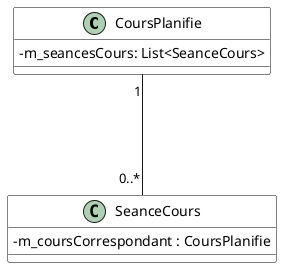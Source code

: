 @startuml CoursSeanceAssociationSimple
skinparam classAttributeIconSize 0
skinparam class {
    BackgroundColor White
    BorderColor #000
}

CoursPlanifie "1" --- "0..*" SeanceCours

class CoursPlanifie {
    - m_seancesCours: List<SeanceCours>
}
class SeanceCours {
    - m_coursCorrespondant : CoursPlanifie
}
@enduml